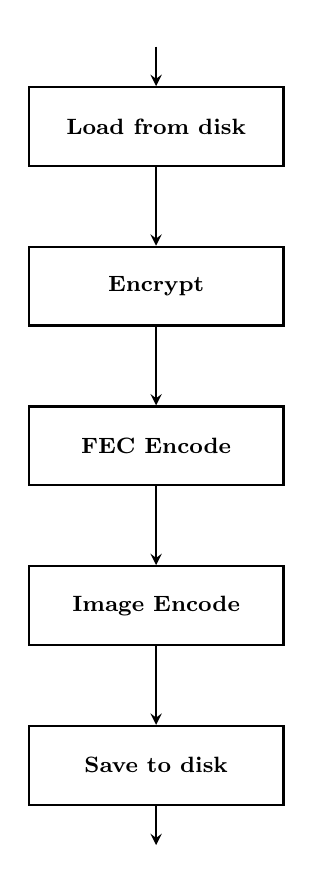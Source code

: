 \begin{tikzpicture}[
box/.style={
    draw, font={\footnotesize \bfseries},
    minimum width=3cm, text width=3cm, minimum height=1cm, text centered, thick, black!100},
lab/.style={
    right,
    font={\scriptsize},
    text width=5cm},
lab2/.style={
    align=right,
    below left,
    font={\scriptsize},
    text width=3cm} 
]

% nodes
\node (start) at (0,0) {};
\node[box] (recieve) [below=0.5cm of start] {Load from disk};
\node[box] (encrypt) [below=1cm of recieve] {Encrypt};
\node[box] (encode) [below=1cm of encrypt] {FEC Encode};
\node[box] (return) [below=1cm of encode] {Image Encode};
\node[box] (submit) [below=1cm of return] {Save to disk};
\node (end) [below=0.5cm of submit] {};

% descr
%\node[lab] at (recieve.east) () {Prepend empty space for header};
%\node[lab] at (encrypt.east) () {No size increase, header writen to empty space};
%\node[lab] at (encode.east) () {Unpredectible output size. Between 1-4 $\times$ $\lceil \frac{input}{2} %\rceil$ possibly plus 4-byte padding flag prepended};
%\node[lab] at (return.east) () {Null terminal appended};

% types
%\node[lab2, above left] at (recieve.north) () {char* $\times$ \\ char*};
%\node[lab2] at (recieve.south) () {vector<byte> $\times$ \\ vector<FacebookId>};
%\node[lab2] at (encrypt.south) () {vector<byte>};
%\node[lab2] at (encode.south) () {string};
%\node[lab2] at (return.south) () {char*};

%arrows
\draw [->,>=stealth, thick] (start.south) -- (recieve.north);
\draw [->,>=stealth, thick] (recieve.south) -- (encrypt.north);
\draw [->,>=stealth, thick] (encrypt.south) -- (encode.north);
\draw [->,>=stealth, thick] (encode.south) -- (return.north);
\draw [->,>=stealth, thick] (return.south) -- (submit.north);
\draw [->,>=stealth, thick] (submit.south) -- (end.north);



\end{tikzpicture}